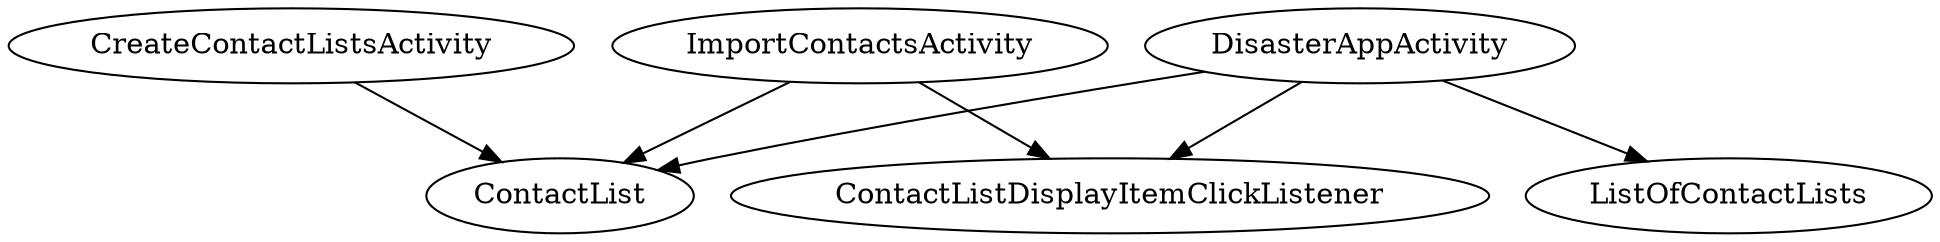 digraph G1 {
  concentrate = true;
  CreateContactListsActivity -> ContactList;
  DisasterAppActivity -> ContactListDisplayItemClickListener;
  DisasterAppActivity -> ContactList;
  DisasterAppActivity -> ListOfContactLists;
  ImportContactsActivity -> ContactListDisplayItemClickListener;
  ImportContactsActivity -> ContactList;
}
